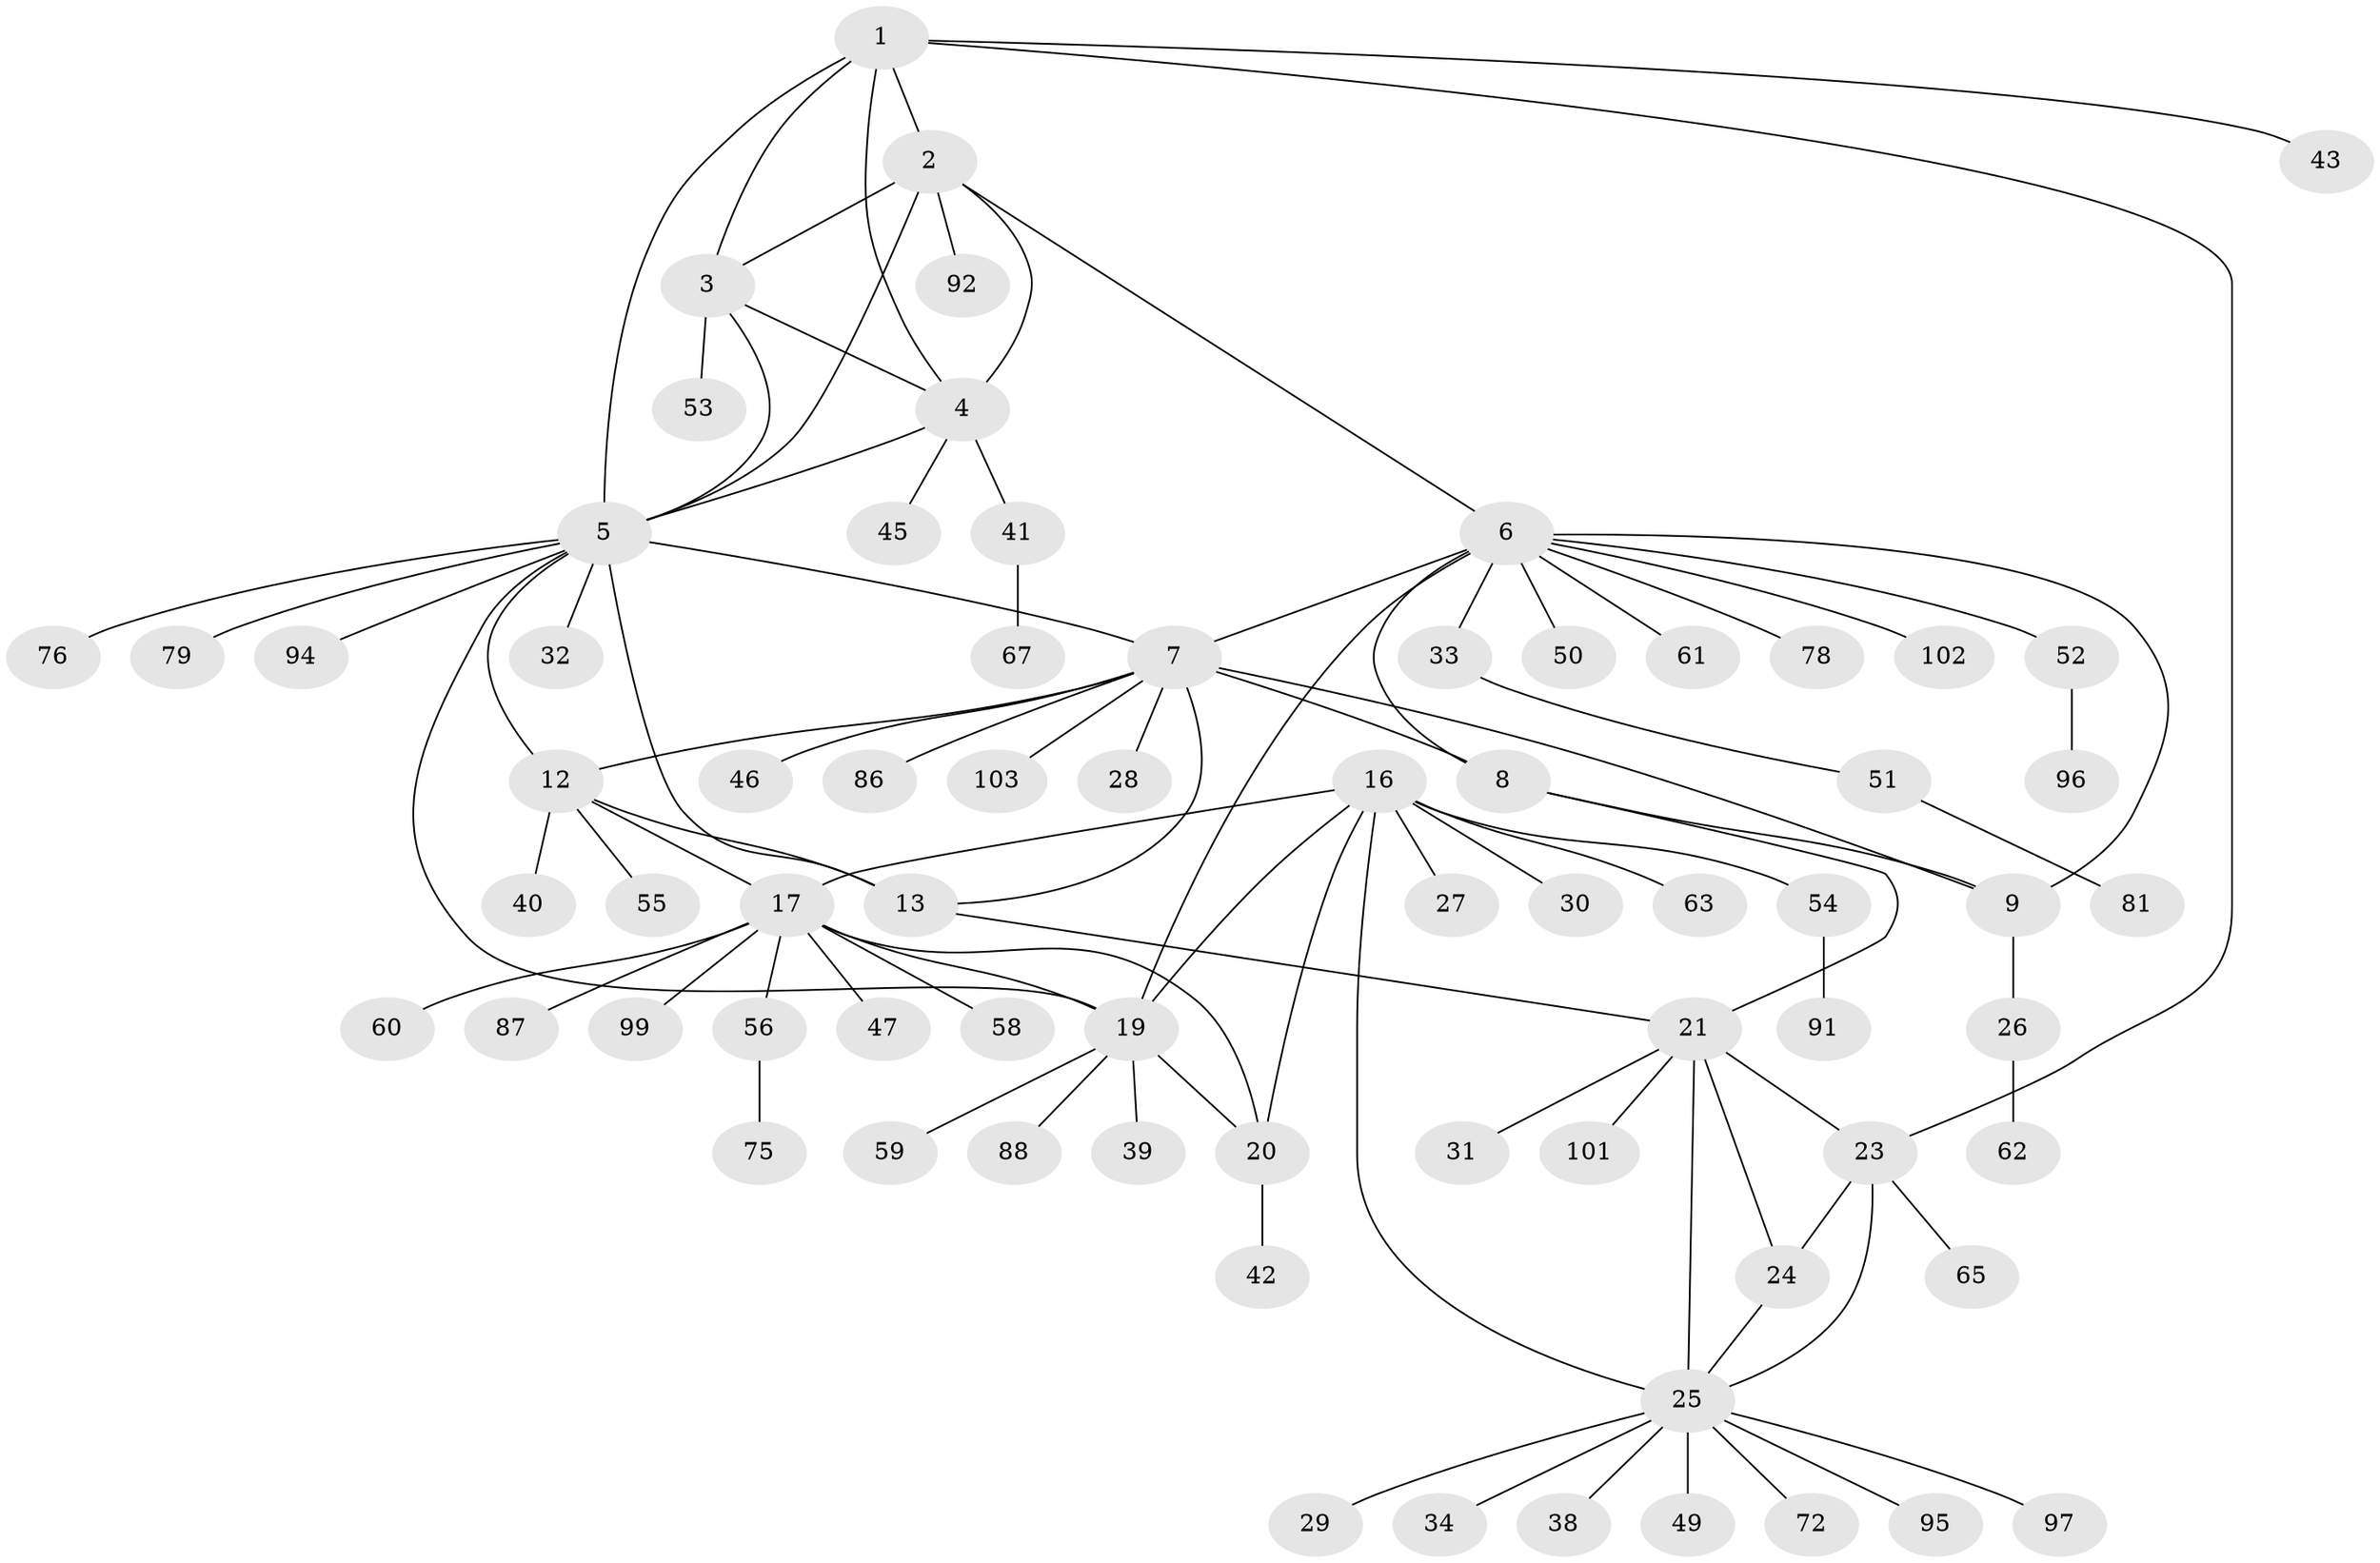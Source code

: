 // Generated by graph-tools (version 1.1) at 2025/24/03/03/25 07:24:11]
// undirected, 72 vertices, 95 edges
graph export_dot {
graph [start="1"]
  node [color=gray90,style=filled];
  1 [super="+71"];
  2 [super="+90"];
  3 [super="+57"];
  4 [super="+68"];
  5 [super="+14"];
  6 [super="+10"];
  7 [super="+11"];
  8;
  9 [super="+37"];
  12 [super="+73"];
  13 [super="+15"];
  16 [super="+18"];
  17 [super="+74"];
  19 [super="+44"];
  20 [super="+36"];
  21 [super="+22"];
  23 [super="+64"];
  24 [super="+35"];
  25 [super="+83"];
  26 [super="+98"];
  27 [super="+89"];
  28 [super="+100"];
  29;
  30;
  31;
  32;
  33 [super="+93"];
  34 [super="+84"];
  38;
  39;
  40;
  41;
  42 [super="+69"];
  43;
  45 [super="+48"];
  46;
  47;
  49 [super="+82"];
  50;
  51 [super="+66"];
  52 [super="+70"];
  53;
  54;
  55;
  56 [super="+77"];
  58;
  59;
  60;
  61;
  62 [super="+80"];
  63;
  65;
  67;
  72;
  75 [super="+85"];
  76;
  78;
  79;
  81;
  86;
  87;
  88;
  91;
  92;
  94;
  95;
  96;
  97;
  99;
  101;
  102;
  103;
  1 -- 2;
  1 -- 3;
  1 -- 4;
  1 -- 5;
  1 -- 23;
  1 -- 43;
  2 -- 3;
  2 -- 4;
  2 -- 5;
  2 -- 6;
  2 -- 92;
  3 -- 4;
  3 -- 5;
  3 -- 53;
  4 -- 5;
  4 -- 41;
  4 -- 45;
  5 -- 19;
  5 -- 32;
  5 -- 79;
  5 -- 12;
  5 -- 13 [weight=2];
  5 -- 94;
  5 -- 76;
  5 -- 7;
  6 -- 7 [weight=2];
  6 -- 8 [weight=2];
  6 -- 9 [weight=2];
  6 -- 19;
  6 -- 78;
  6 -- 102;
  6 -- 33;
  6 -- 50;
  6 -- 52;
  6 -- 61;
  7 -- 8;
  7 -- 9;
  7 -- 86;
  7 -- 28;
  7 -- 103;
  7 -- 12;
  7 -- 13 [weight=2];
  7 -- 46;
  8 -- 9;
  8 -- 21;
  9 -- 26;
  12 -- 13 [weight=2];
  12 -- 17;
  12 -- 40;
  12 -- 55;
  13 -- 21;
  16 -- 17 [weight=2];
  16 -- 19 [weight=2];
  16 -- 20 [weight=2];
  16 -- 54;
  16 -- 25;
  16 -- 27;
  16 -- 30;
  16 -- 63;
  17 -- 19;
  17 -- 20;
  17 -- 47;
  17 -- 56;
  17 -- 58;
  17 -- 60;
  17 -- 87;
  17 -- 99;
  19 -- 20;
  19 -- 39;
  19 -- 59;
  19 -- 88;
  20 -- 42;
  21 -- 23 [weight=2];
  21 -- 24 [weight=2];
  21 -- 25 [weight=2];
  21 -- 31;
  21 -- 101;
  23 -- 24;
  23 -- 25;
  23 -- 65;
  24 -- 25;
  25 -- 29;
  25 -- 34;
  25 -- 38;
  25 -- 49;
  25 -- 72;
  25 -- 95;
  25 -- 97;
  26 -- 62;
  33 -- 51;
  41 -- 67;
  51 -- 81;
  52 -- 96;
  54 -- 91;
  56 -- 75;
}
